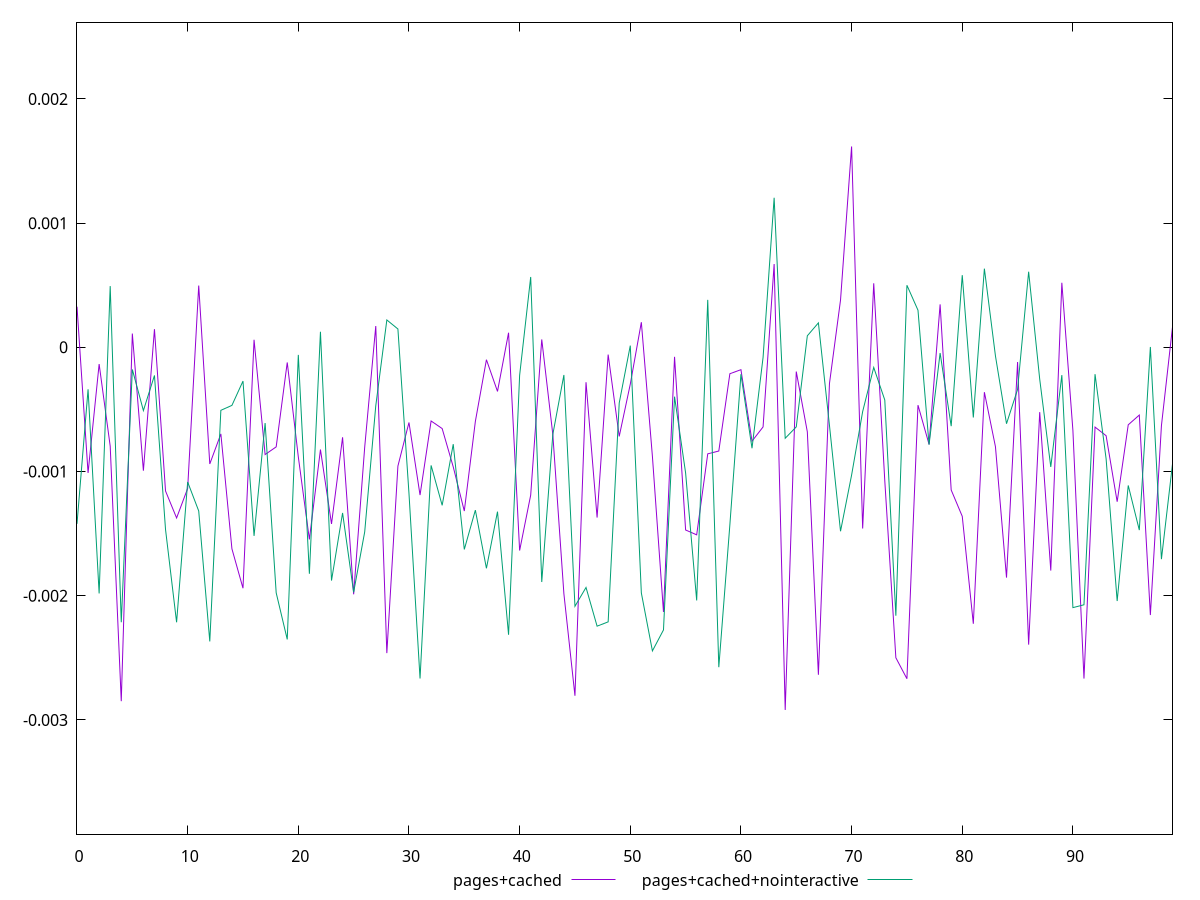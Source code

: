 reset

$pagesCached <<EOF
0 0.0003273691374989868
1 -0.0010113465050534635
2 -0.0001344358897223355
3 -0.0007953435780983995
4 -0.0028492686297163904
5 0.0001110123815355732
6 -0.0009934915624472893
7 0.000146345834661403
8 -0.001156747527839562
9 -0.001373877817097667
10 -0.0011362672494194801
11 0.0004976086258844589
12 -0.0009389962157132184
13 -0.0006969263668218887
14 -0.0016224106027304661
15 -0.0019396091747404878
16 0.00006088069895446163
17 -0.0008632932243528721
18 -0.0008014099986483212
19 -0.00012155769279768164
20 -0.0008816880759530785
21 -0.0015467732843695778
22 -0.0008230826197854355
23 -0.001421855978321189
24 -0.0007242425442070307
25 -0.0019886259883504856
26 -0.0008036439494985518
27 0.0001717597962645659
28 -0.0024624622417264885
29 -0.0009561534837978655
30 -0.0006050175839913393
31 -0.00118936610397231
32 -0.0005929171153268006
33 -0.0006540147166500268
34 -0.0009624430072844706
35 -0.0013181097081321493
36 -0.0005964673649527255
37 -0.00009948939357117964
38 -0.0003548000771433843
39 0.0001177097760825932
40 -0.0016361505047481587
41 -0.0011898753561822503
42 0.00006375885718970936
43 -0.0007020835156978502
44 -0.0019840765179248224
45 -0.002805851041331918
46 -0.00028091413392044987
47 -0.0013705927750749733
48 -0.000058117339729325813
49 -0.0007172037706616771
50 -0.0002966432055258386
51 0.00020229052730106473
52 -0.0008784111185440299
53 -0.0021307363589188875
54 -0.0000763845050389636
55 -0.0014707734336922838
56 -0.0015099633645680357
57 -0.0008575096105092009
58 -0.0008348083826098821
59 -0.0002122962571283818
60 -0.00017988106105428086
61 -0.000755453334028143
62 -0.000640895896968903
63 0.0006709027244320917
64 -0.002920053734437449
65 -0.0001949121973612175
66 -0.0006804957576852858
67 -0.0026368625808379665
68 -0.00029127061615911857
69 0.0003806007860664304
70 0.0016176667033985111
71 -0.0014589691320363793
72 0.0005156605824090013
73 -0.001074885066092189
74 -0.0024996851683296724
75 -0.0026686402191589643
76 -0.0004654347023297742
77 -0.0007808919918083732
78 0.00034593857422309665
79 -0.0011486845559214212
80 -0.0013606844795868809
81 -0.0022258991245684297
82 -0.00036108491280158054
83 -0.0008000356171858778
84 -0.0018541952463024633
85 -0.00011838309227959893
86 -0.0023941883465096693
87 -0.0005216878791825322
88 -0.0017975679899970773
89 0.0005199807014276039
90 -0.000669529543659457
91 -0.0026675917999472347
92 -0.000642038817631875
93 -0.0007115031025785826
94 -0.001243227016831909
95 -0.0006237714014976179
96 -0.0005452041722645587
97 -0.002155652430729292
98 -0.0006307476030553691
99 0.00016343073681256842
EOF

$pagesCachedNointeractive <<EOF
0 -0.0014212623453063497
1 -0.0003379606476500832
2 -0.0019818500177569906
3 0.0004935087311412053
4 -0.0022136681764538964
5 -0.0001778565609809421
6 -0.0005092448782203704
7 -0.0002261806134921232
8 -0.0014665948926905383
9 -0.002214248389091954
10 -0.0010843448843201834
11 -0.0013177517064174207
12 -0.0023682148509302043
13 -0.0005069650010043211
14 -0.0004672559571571325
15 -0.0002717287555393258
16 -0.0015182418104441528
17 -0.0006097725018903835
18 -0.0019765408765134787
19 -0.002351999160069755
20 -0.00006048872492470242
21 -0.001823385761476777
22 0.00012582808577862176
23 -0.001878086436172198
24 -0.0013334651873589717
25 -0.0019720473952155133
26 -0.0014860753123639423
27 -0.0004704940065137789
28 0.00022063092786439725
29 0.00014771969486356145
30 -0.0011759613833563429
31 -0.0026668783207246427
32 -0.0009505787843520755
33 -0.0012722632722215424
34 -0.0007796369757840857
35 -0.0016274062950095245
36 -0.0013108971003123096
37 -0.001779589519705925
38 -0.0013230300242514051
39 -0.00231476102161514
40 -0.00022543099329049992
41 0.0005668521340391017
42 -0.0018897025830845835
43 -0.0007012301041877514
44 -0.00022253327845500465
45 -0.0020852687874205757
46 -0.0019335924879103615
47 -0.0022452943299943002
48 -0.0022106695445868393
49 -0.0004481475151373912
50 0.000014021981354435387
51 -0.001977785315598181
52 -0.002444540337054148
53 -0.0022757278518623207
54 -0.0003968762156658492
55 -0.0010114003219347258
56 -0.0020380396142064146
57 0.0003824955107736325
58 -0.00257579437490179
59 -0.001428359021105248
60 -0.00021598459861561087
61 -0.0008124898856150767
62 -0.00008116934651748592
63 0.0012044754303645558
64 -0.0007322437782283101
65 -0.0006403273044990873
66 0.00009309985052656927
67 0.00019699993847570457
68 -0.0006285483056342426
69 -0.0014810214993436002
70 -0.0010288467686244737
71 -0.0005168462839389418
72 -0.0001617984117203583
73 -0.0004242047556425807
74 -0.0021609377957235985
75 0.0005001708959944826
76 0.00029896643772859416
77 -0.000783798879023008
78 -0.00004580104945944436
79 -0.0006347039443445265
80 0.0005814322388983092
81 -0.0005651224739453495
82 0.000633946155425226
83 -0.00006895709325935445
84 -0.0006150234440832472
85 -0.00033914348462721485
86 0.000608944007667113
87 -0.00025664442612013255
88 -0.0009628134954780057
89 -0.0002233907423945483
90 -0.0020959584555688706
91 -0.0020731257313605185
92 -0.00021608705423067782
93 -0.0008971688273930148
94 -0.0020430448746266107
95 -0.0011119145383910636
96 -0.0014715609613815614
97 0.000002995880443003307
98 -0.0017058137750636984
99 -0.0009395459081531984
EOF

set key outside below
set xrange [0:99]
set yrange [-0.003920053734437449:0.002617666703398511]
set trange [-0.003920053734437449:0.002617666703398511]
set terminal svg size 640, 520 enhanced background rgb 'white'
set output "reprap/meta/score-difference/comparison/line/2_vs_3.svg"

plot $pagesCached title "pages+cached" with line, \
     $pagesCachedNointeractive title "pages+cached+nointeractive" with line

reset
